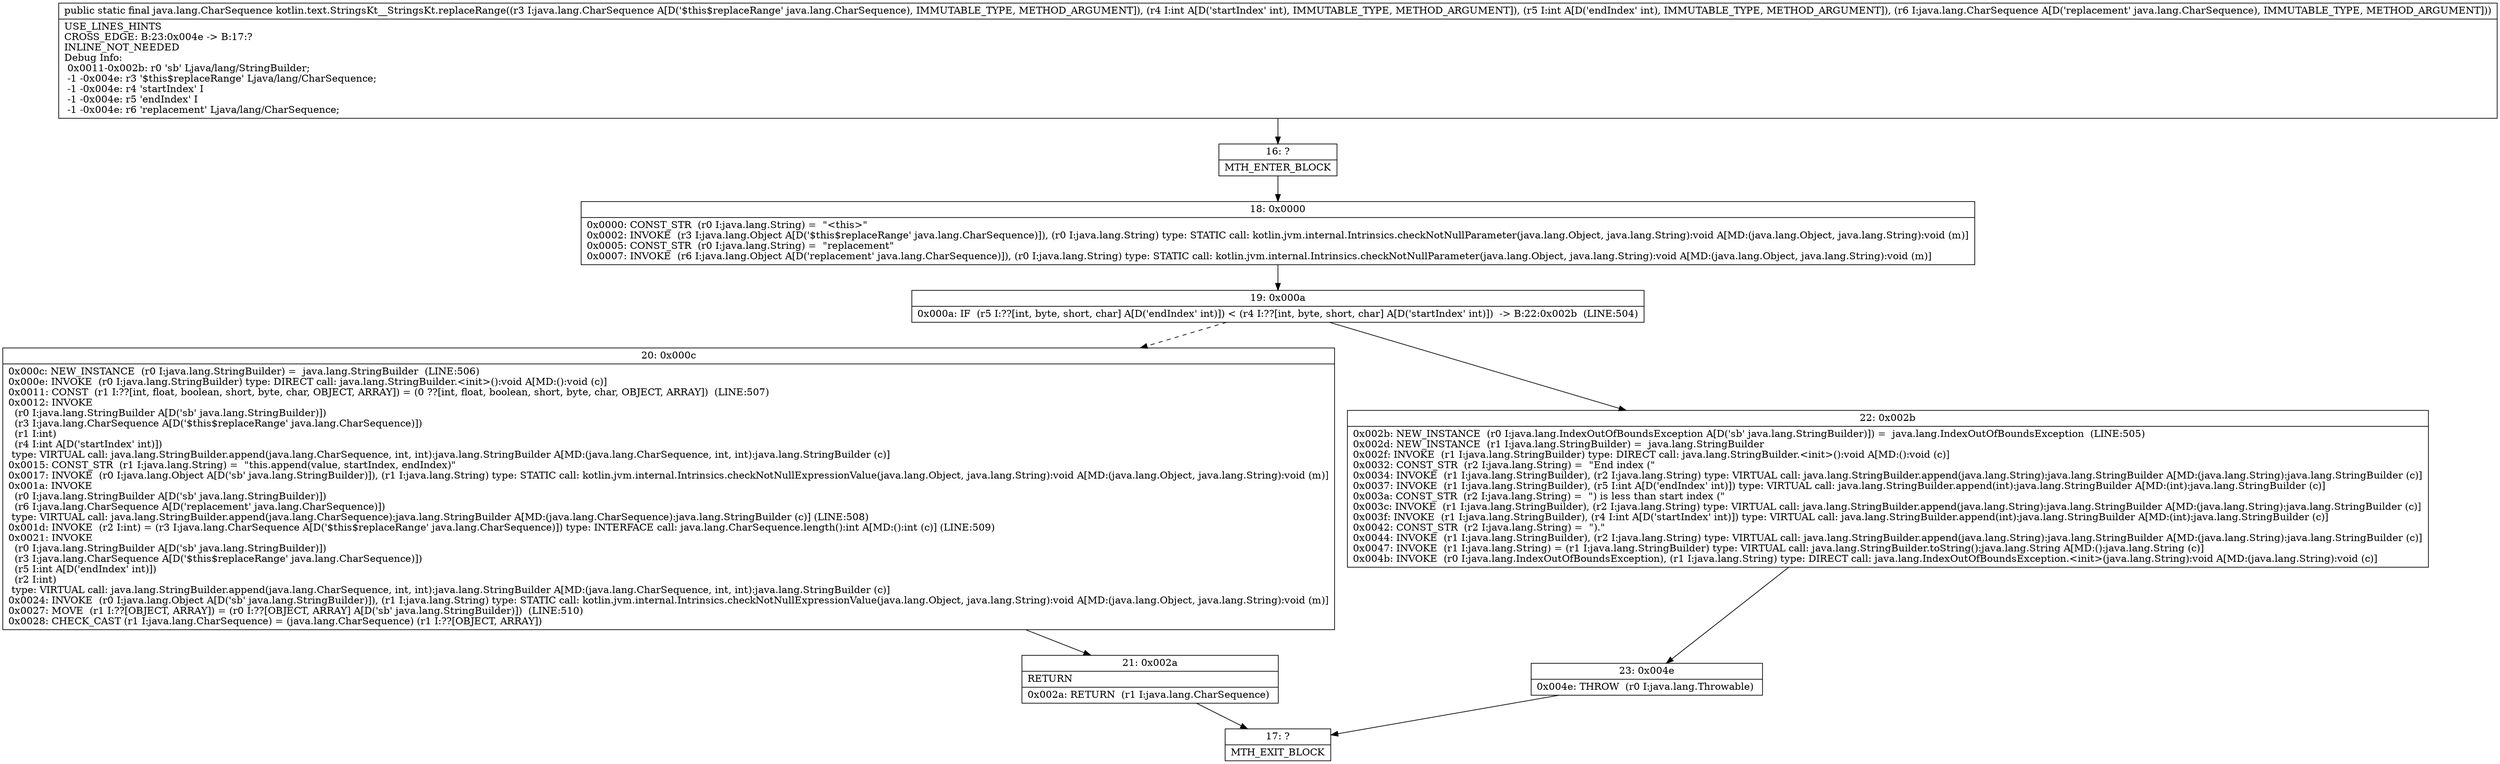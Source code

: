 digraph "CFG forkotlin.text.StringsKt__StringsKt.replaceRange(Ljava\/lang\/CharSequence;IILjava\/lang\/CharSequence;)Ljava\/lang\/CharSequence;" {
Node_16 [shape=record,label="{16\:\ ?|MTH_ENTER_BLOCK\l}"];
Node_18 [shape=record,label="{18\:\ 0x0000|0x0000: CONST_STR  (r0 I:java.lang.String) =  \"\<this\>\" \l0x0002: INVOKE  (r3 I:java.lang.Object A[D('$this$replaceRange' java.lang.CharSequence)]), (r0 I:java.lang.String) type: STATIC call: kotlin.jvm.internal.Intrinsics.checkNotNullParameter(java.lang.Object, java.lang.String):void A[MD:(java.lang.Object, java.lang.String):void (m)]\l0x0005: CONST_STR  (r0 I:java.lang.String) =  \"replacement\" \l0x0007: INVOKE  (r6 I:java.lang.Object A[D('replacement' java.lang.CharSequence)]), (r0 I:java.lang.String) type: STATIC call: kotlin.jvm.internal.Intrinsics.checkNotNullParameter(java.lang.Object, java.lang.String):void A[MD:(java.lang.Object, java.lang.String):void (m)]\l}"];
Node_19 [shape=record,label="{19\:\ 0x000a|0x000a: IF  (r5 I:??[int, byte, short, char] A[D('endIndex' int)]) \< (r4 I:??[int, byte, short, char] A[D('startIndex' int)])  \-\> B:22:0x002b  (LINE:504)\l}"];
Node_20 [shape=record,label="{20\:\ 0x000c|0x000c: NEW_INSTANCE  (r0 I:java.lang.StringBuilder) =  java.lang.StringBuilder  (LINE:506)\l0x000e: INVOKE  (r0 I:java.lang.StringBuilder) type: DIRECT call: java.lang.StringBuilder.\<init\>():void A[MD:():void (c)]\l0x0011: CONST  (r1 I:??[int, float, boolean, short, byte, char, OBJECT, ARRAY]) = (0 ??[int, float, boolean, short, byte, char, OBJECT, ARRAY])  (LINE:507)\l0x0012: INVOKE  \l  (r0 I:java.lang.StringBuilder A[D('sb' java.lang.StringBuilder)])\l  (r3 I:java.lang.CharSequence A[D('$this$replaceRange' java.lang.CharSequence)])\l  (r1 I:int)\l  (r4 I:int A[D('startIndex' int)])\l type: VIRTUAL call: java.lang.StringBuilder.append(java.lang.CharSequence, int, int):java.lang.StringBuilder A[MD:(java.lang.CharSequence, int, int):java.lang.StringBuilder (c)]\l0x0015: CONST_STR  (r1 I:java.lang.String) =  \"this.append(value, startIndex, endIndex)\" \l0x0017: INVOKE  (r0 I:java.lang.Object A[D('sb' java.lang.StringBuilder)]), (r1 I:java.lang.String) type: STATIC call: kotlin.jvm.internal.Intrinsics.checkNotNullExpressionValue(java.lang.Object, java.lang.String):void A[MD:(java.lang.Object, java.lang.String):void (m)]\l0x001a: INVOKE  \l  (r0 I:java.lang.StringBuilder A[D('sb' java.lang.StringBuilder)])\l  (r6 I:java.lang.CharSequence A[D('replacement' java.lang.CharSequence)])\l type: VIRTUAL call: java.lang.StringBuilder.append(java.lang.CharSequence):java.lang.StringBuilder A[MD:(java.lang.CharSequence):java.lang.StringBuilder (c)] (LINE:508)\l0x001d: INVOKE  (r2 I:int) = (r3 I:java.lang.CharSequence A[D('$this$replaceRange' java.lang.CharSequence)]) type: INTERFACE call: java.lang.CharSequence.length():int A[MD:():int (c)] (LINE:509)\l0x0021: INVOKE  \l  (r0 I:java.lang.StringBuilder A[D('sb' java.lang.StringBuilder)])\l  (r3 I:java.lang.CharSequence A[D('$this$replaceRange' java.lang.CharSequence)])\l  (r5 I:int A[D('endIndex' int)])\l  (r2 I:int)\l type: VIRTUAL call: java.lang.StringBuilder.append(java.lang.CharSequence, int, int):java.lang.StringBuilder A[MD:(java.lang.CharSequence, int, int):java.lang.StringBuilder (c)]\l0x0024: INVOKE  (r0 I:java.lang.Object A[D('sb' java.lang.StringBuilder)]), (r1 I:java.lang.String) type: STATIC call: kotlin.jvm.internal.Intrinsics.checkNotNullExpressionValue(java.lang.Object, java.lang.String):void A[MD:(java.lang.Object, java.lang.String):void (m)]\l0x0027: MOVE  (r1 I:??[OBJECT, ARRAY]) = (r0 I:??[OBJECT, ARRAY] A[D('sb' java.lang.StringBuilder)])  (LINE:510)\l0x0028: CHECK_CAST (r1 I:java.lang.CharSequence) = (java.lang.CharSequence) (r1 I:??[OBJECT, ARRAY]) \l}"];
Node_21 [shape=record,label="{21\:\ 0x002a|RETURN\l|0x002a: RETURN  (r1 I:java.lang.CharSequence) \l}"];
Node_17 [shape=record,label="{17\:\ ?|MTH_EXIT_BLOCK\l}"];
Node_22 [shape=record,label="{22\:\ 0x002b|0x002b: NEW_INSTANCE  (r0 I:java.lang.IndexOutOfBoundsException A[D('sb' java.lang.StringBuilder)]) =  java.lang.IndexOutOfBoundsException  (LINE:505)\l0x002d: NEW_INSTANCE  (r1 I:java.lang.StringBuilder) =  java.lang.StringBuilder \l0x002f: INVOKE  (r1 I:java.lang.StringBuilder) type: DIRECT call: java.lang.StringBuilder.\<init\>():void A[MD:():void (c)]\l0x0032: CONST_STR  (r2 I:java.lang.String) =  \"End index (\" \l0x0034: INVOKE  (r1 I:java.lang.StringBuilder), (r2 I:java.lang.String) type: VIRTUAL call: java.lang.StringBuilder.append(java.lang.String):java.lang.StringBuilder A[MD:(java.lang.String):java.lang.StringBuilder (c)]\l0x0037: INVOKE  (r1 I:java.lang.StringBuilder), (r5 I:int A[D('endIndex' int)]) type: VIRTUAL call: java.lang.StringBuilder.append(int):java.lang.StringBuilder A[MD:(int):java.lang.StringBuilder (c)]\l0x003a: CONST_STR  (r2 I:java.lang.String) =  \") is less than start index (\" \l0x003c: INVOKE  (r1 I:java.lang.StringBuilder), (r2 I:java.lang.String) type: VIRTUAL call: java.lang.StringBuilder.append(java.lang.String):java.lang.StringBuilder A[MD:(java.lang.String):java.lang.StringBuilder (c)]\l0x003f: INVOKE  (r1 I:java.lang.StringBuilder), (r4 I:int A[D('startIndex' int)]) type: VIRTUAL call: java.lang.StringBuilder.append(int):java.lang.StringBuilder A[MD:(int):java.lang.StringBuilder (c)]\l0x0042: CONST_STR  (r2 I:java.lang.String) =  \").\" \l0x0044: INVOKE  (r1 I:java.lang.StringBuilder), (r2 I:java.lang.String) type: VIRTUAL call: java.lang.StringBuilder.append(java.lang.String):java.lang.StringBuilder A[MD:(java.lang.String):java.lang.StringBuilder (c)]\l0x0047: INVOKE  (r1 I:java.lang.String) = (r1 I:java.lang.StringBuilder) type: VIRTUAL call: java.lang.StringBuilder.toString():java.lang.String A[MD:():java.lang.String (c)]\l0x004b: INVOKE  (r0 I:java.lang.IndexOutOfBoundsException), (r1 I:java.lang.String) type: DIRECT call: java.lang.IndexOutOfBoundsException.\<init\>(java.lang.String):void A[MD:(java.lang.String):void (c)]\l}"];
Node_23 [shape=record,label="{23\:\ 0x004e|0x004e: THROW  (r0 I:java.lang.Throwable) \l}"];
MethodNode[shape=record,label="{public static final java.lang.CharSequence kotlin.text.StringsKt__StringsKt.replaceRange((r3 I:java.lang.CharSequence A[D('$this$replaceRange' java.lang.CharSequence), IMMUTABLE_TYPE, METHOD_ARGUMENT]), (r4 I:int A[D('startIndex' int), IMMUTABLE_TYPE, METHOD_ARGUMENT]), (r5 I:int A[D('endIndex' int), IMMUTABLE_TYPE, METHOD_ARGUMENT]), (r6 I:java.lang.CharSequence A[D('replacement' java.lang.CharSequence), IMMUTABLE_TYPE, METHOD_ARGUMENT]))  | USE_LINES_HINTS\lCROSS_EDGE: B:23:0x004e \-\> B:17:?\lINLINE_NOT_NEEDED\lDebug Info:\l  0x0011\-0x002b: r0 'sb' Ljava\/lang\/StringBuilder;\l  \-1 \-0x004e: r3 '$this$replaceRange' Ljava\/lang\/CharSequence;\l  \-1 \-0x004e: r4 'startIndex' I\l  \-1 \-0x004e: r5 'endIndex' I\l  \-1 \-0x004e: r6 'replacement' Ljava\/lang\/CharSequence;\l}"];
MethodNode -> Node_16;Node_16 -> Node_18;
Node_18 -> Node_19;
Node_19 -> Node_20[style=dashed];
Node_19 -> Node_22;
Node_20 -> Node_21;
Node_21 -> Node_17;
Node_22 -> Node_23;
Node_23 -> Node_17;
}

